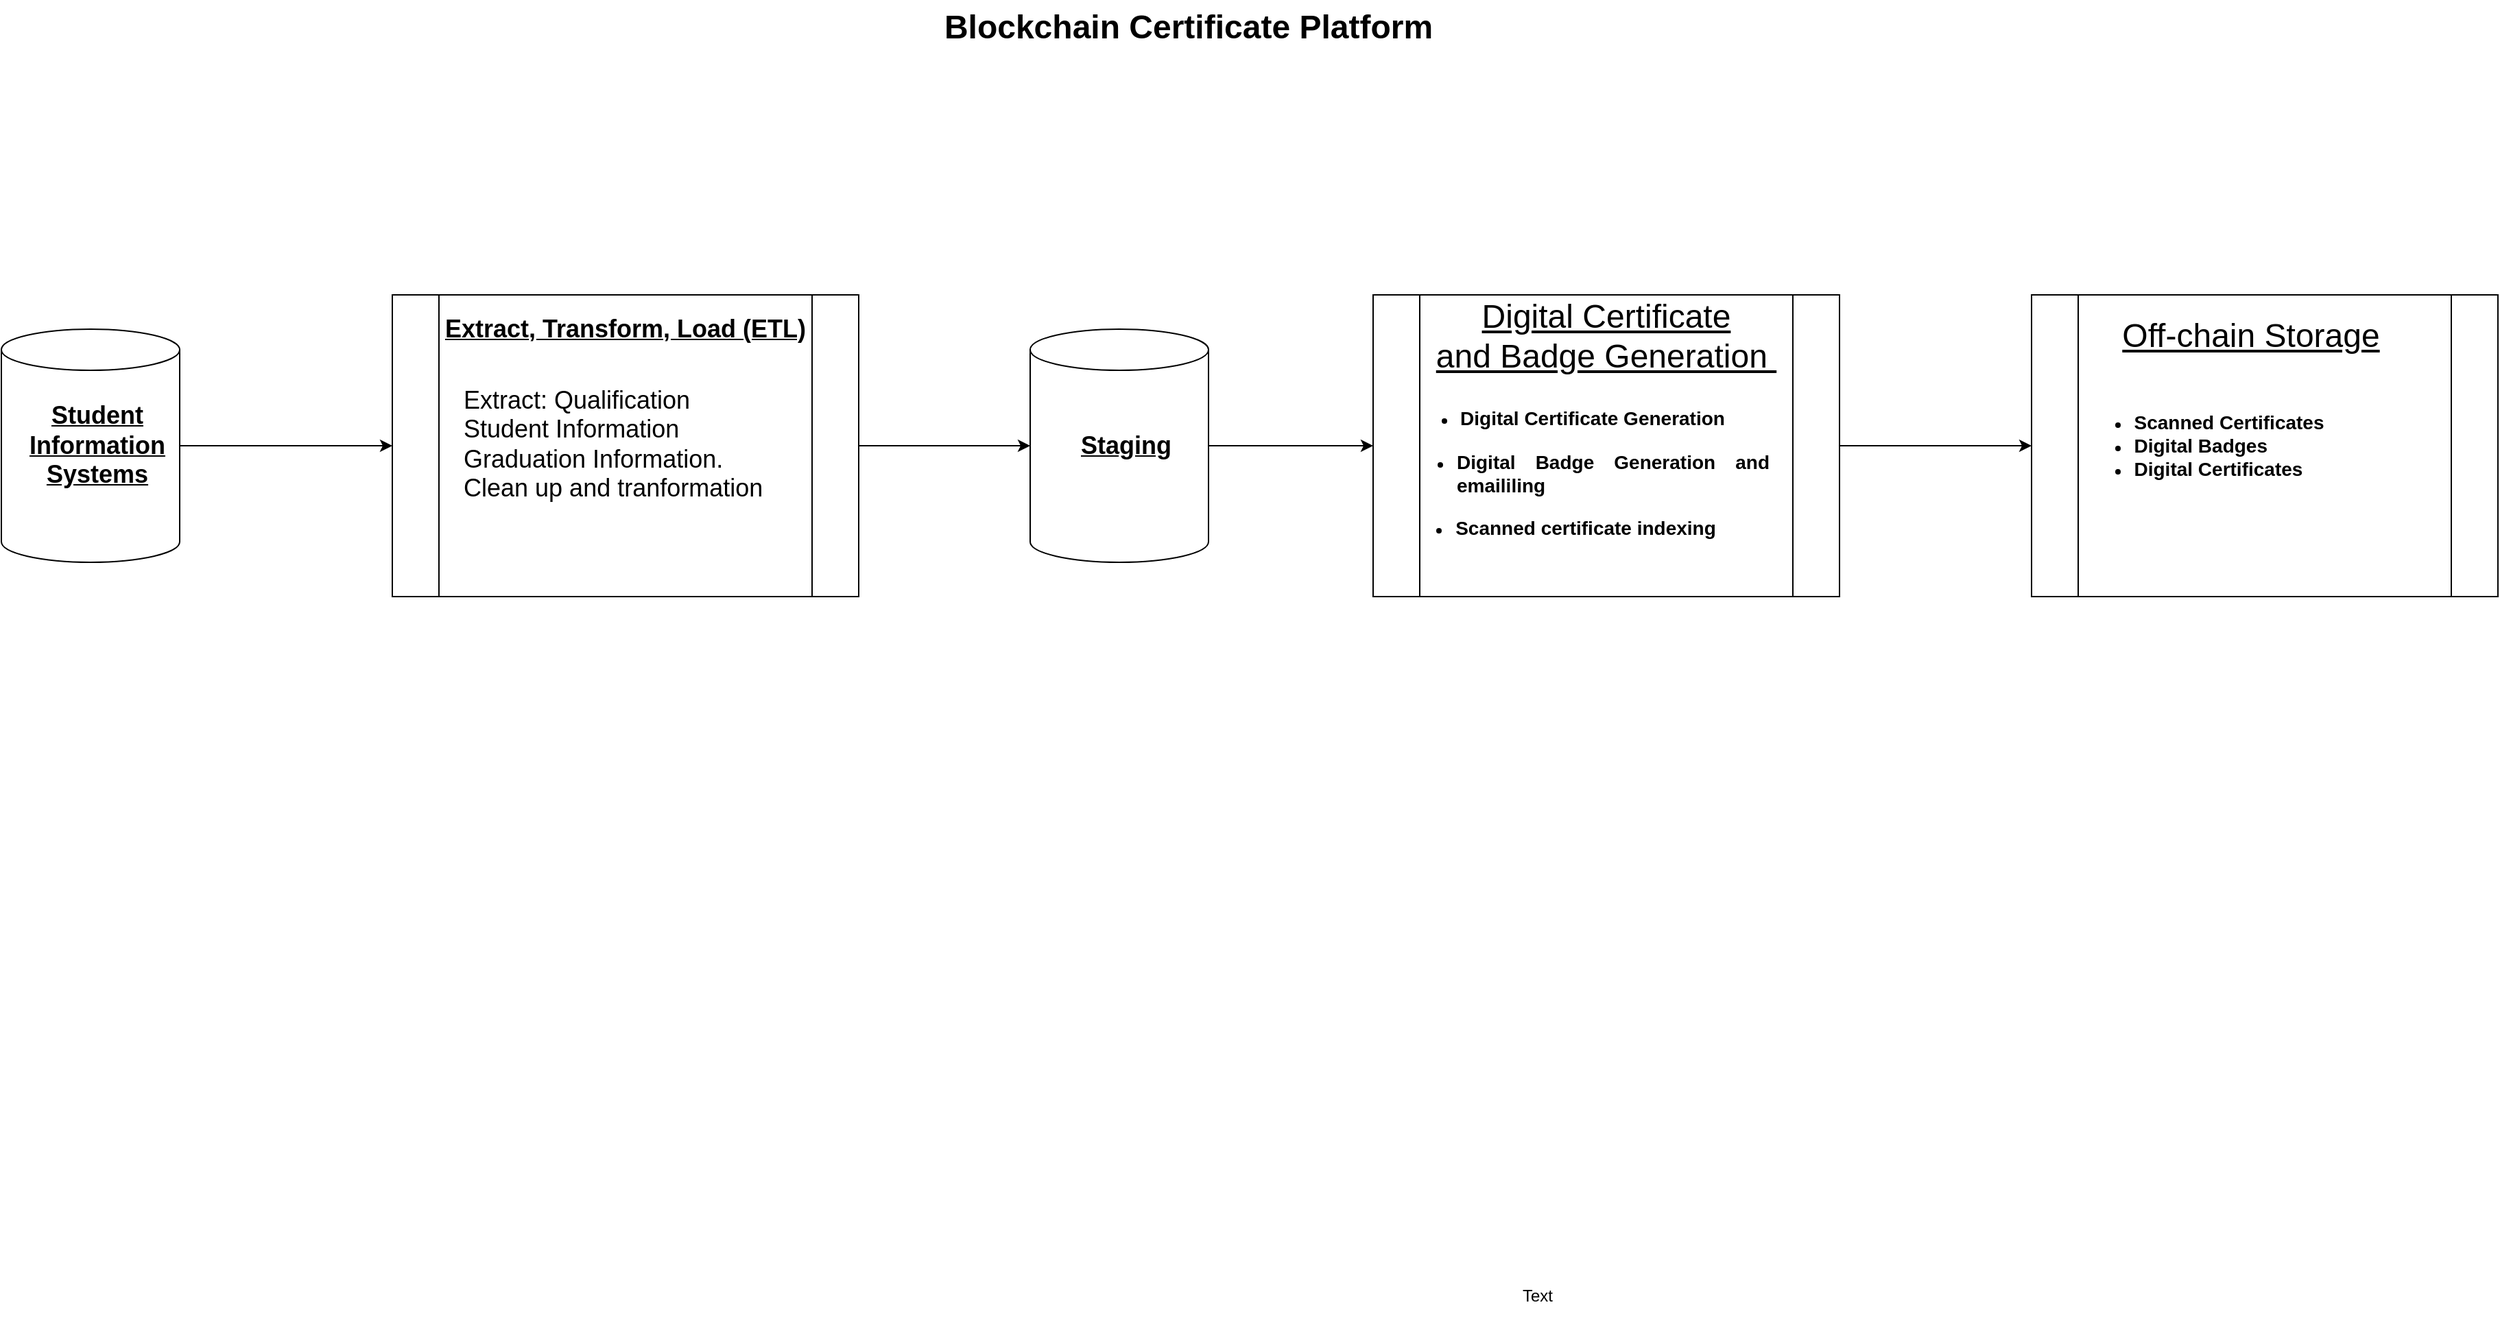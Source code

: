 <mxfile version="24.2.5" type="github">
  <diagram name="Page-1" id="74b105a0-9070-1c63-61bc-23e55f88626e">
    <mxGraphModel dx="2104" dy="1010" grid="1" gridSize="10" guides="1" tooltips="1" connect="1" arrows="1" fold="1" page="1" pageScale="1.5" pageWidth="1169" pageHeight="826" background="none" math="0" shadow="0">
      <root>
        <mxCell id="0" style=";html=1;" />
        <mxCell id="1" style=";html=1;" parent="0" />
        <mxCell id="10b056a9c633e61c-30" value="Blockchain Certificate Platform" style="text;strokeColor=none;fillColor=none;html=1;fontSize=24;fontStyle=1;verticalAlign=middle;align=center;" parent="1" vertex="1">
          <mxGeometry x="80" y="40" width="1590" height="40" as="geometry" />
        </mxCell>
        <mxCell id="NuH24vIZPqRtiYfobQIJ-38" style="edgeStyle=orthogonalEdgeStyle;rounded=0;orthogonalLoop=1;jettySize=auto;html=1;entryX=0;entryY=0.5;entryDx=0;entryDy=0;" edge="1" parent="1" source="NuH24vIZPqRtiYfobQIJ-4" target="NuH24vIZPqRtiYfobQIJ-11">
          <mxGeometry relative="1" as="geometry" />
        </mxCell>
        <mxCell id="NuH24vIZPqRtiYfobQIJ-4" value="" style="shape=cylinder3;whiteSpace=wrap;html=1;boundedLbl=1;backgroundOutline=1;size=15;" vertex="1" parent="1">
          <mxGeometry x="10" y="280" width="130" height="170" as="geometry" />
        </mxCell>
        <mxCell id="NuH24vIZPqRtiYfobQIJ-10" value="&lt;font style=&quot;font-size: 18px;&quot;&gt;&lt;b&gt;&lt;u&gt;Student Information Systems&lt;/u&gt;&lt;/b&gt;&lt;/font&gt;" style="text;html=1;align=center;verticalAlign=middle;whiteSpace=wrap;rounded=0;" vertex="1" parent="1">
          <mxGeometry x="20" y="320" width="120" height="90" as="geometry" />
        </mxCell>
        <mxCell id="NuH24vIZPqRtiYfobQIJ-11" value="" style="shape=process;whiteSpace=wrap;html=1;backgroundOutline=1;" vertex="1" parent="1">
          <mxGeometry x="295" y="255" width="340" height="220" as="geometry" />
        </mxCell>
        <mxCell id="NuH24vIZPqRtiYfobQIJ-12" value="&lt;font style=&quot;font-size: 18px;&quot;&gt;&lt;b&gt;&lt;u&gt;Extract, Transform, Load (ETL)&lt;/u&gt;&lt;/b&gt;&lt;/font&gt;" style="text;html=1;align=center;verticalAlign=middle;whiteSpace=wrap;rounded=0;" vertex="1" parent="1">
          <mxGeometry x="295" y="260" width="340" height="40" as="geometry" />
        </mxCell>
        <mxCell id="NuH24vIZPqRtiYfobQIJ-29" value="&lt;div style=&quot;text-align: justify;&quot;&gt;&lt;span style=&quot;font-size: 18px; background-color: initial;&quot;&gt;Extract: Qualification&amp;nbsp;&lt;/span&gt;&lt;/div&gt;&lt;div style=&quot;text-align: justify;&quot;&gt;&lt;span style=&quot;font-size: 18px; background-color: initial;&quot;&gt;Student Information&lt;/span&gt;&lt;/div&gt;&lt;div style=&quot;text-align: justify;&quot;&gt;&lt;span style=&quot;font-size: 18px; background-color: initial;&quot;&gt;Graduation Information.&amp;nbsp;&lt;/span&gt;&lt;/div&gt;&lt;div style=&quot;text-align: justify;&quot;&gt;&lt;span style=&quot;font-size: 18px; background-color: initial;&quot;&gt;Clean up and tranformation&lt;/span&gt;&lt;/div&gt;&lt;div style=&quot;text-align: justify;&quot;&gt;&lt;span style=&quot;font-size: 18px; background-color: initial;&quot;&gt;&lt;span style=&quot;white-space: pre;&quot;&gt;&#x9;&lt;/span&gt;&lt;/span&gt;&lt;/div&gt;" style="text;html=1;align=left;verticalAlign=middle;whiteSpace=wrap;rounded=0;" vertex="1" parent="1">
          <mxGeometry x="345" y="320" width="240" height="110" as="geometry" />
        </mxCell>
        <mxCell id="NuH24vIZPqRtiYfobQIJ-34" value="Text" style="text;strokeColor=none;align=center;fillColor=none;html=1;verticalAlign=middle;whiteSpace=wrap;rounded=0;" vertex="1" parent="1">
          <mxGeometry x="1100" y="970" width="60" height="30" as="geometry" />
        </mxCell>
        <mxCell id="NuH24vIZPqRtiYfobQIJ-36" value="" style="shape=cylinder3;whiteSpace=wrap;html=1;boundedLbl=1;backgroundOutline=1;size=15;" vertex="1" parent="1">
          <mxGeometry x="760" y="280" width="130" height="170" as="geometry" />
        </mxCell>
        <mxCell id="NuH24vIZPqRtiYfobQIJ-43" style="edgeStyle=orthogonalEdgeStyle;rounded=0;orthogonalLoop=1;jettySize=auto;html=1;entryX=0;entryY=0.5;entryDx=0;entryDy=0;" edge="1" parent="1" source="NuH24vIZPqRtiYfobQIJ-37" target="NuH24vIZPqRtiYfobQIJ-40">
          <mxGeometry relative="1" as="geometry" />
        </mxCell>
        <mxCell id="NuH24vIZPqRtiYfobQIJ-37" value="&lt;font style=&quot;font-size: 18px;&quot;&gt;&lt;b&gt;&lt;u&gt;Staging&lt;/u&gt;&lt;/b&gt;&lt;/font&gt;" style="text;html=1;align=center;verticalAlign=middle;whiteSpace=wrap;rounded=0;" vertex="1" parent="1">
          <mxGeometry x="770" y="320" width="120" height="90" as="geometry" />
        </mxCell>
        <mxCell id="NuH24vIZPqRtiYfobQIJ-39" style="edgeStyle=orthogonalEdgeStyle;rounded=0;orthogonalLoop=1;jettySize=auto;html=1;entryX=0;entryY=0.5;entryDx=0;entryDy=0;entryPerimeter=0;" edge="1" parent="1" source="NuH24vIZPqRtiYfobQIJ-11" target="NuH24vIZPqRtiYfobQIJ-36">
          <mxGeometry relative="1" as="geometry" />
        </mxCell>
        <mxCell id="NuH24vIZPqRtiYfobQIJ-59" style="edgeStyle=orthogonalEdgeStyle;rounded=0;orthogonalLoop=1;jettySize=auto;html=1;entryX=0;entryY=0.5;entryDx=0;entryDy=0;" edge="1" parent="1" source="NuH24vIZPqRtiYfobQIJ-40" target="NuH24vIZPqRtiYfobQIJ-57">
          <mxGeometry relative="1" as="geometry" />
        </mxCell>
        <mxCell id="NuH24vIZPqRtiYfobQIJ-40" value="" style="shape=process;whiteSpace=wrap;html=1;backgroundOutline=1;" vertex="1" parent="1">
          <mxGeometry x="1010" y="255" width="340" height="220" as="geometry" />
        </mxCell>
        <mxCell id="NuH24vIZPqRtiYfobQIJ-44" value="&lt;font style=&quot;font-size: 24px;&quot;&gt;&lt;u style=&quot;&quot;&gt;Digital Certificate and&amp;nbsp;Badge Generation&amp;nbsp;&lt;/u&gt;&lt;/font&gt;" style="text;html=1;align=center;verticalAlign=middle;whiteSpace=wrap;rounded=0;" vertex="1" parent="1">
          <mxGeometry x="1050" y="270" width="260" height="30" as="geometry" />
        </mxCell>
        <mxCell id="NuH24vIZPqRtiYfobQIJ-50" value="&lt;ul&gt;&lt;li&gt;&lt;b&gt;&lt;font style=&quot;font-size: 14px;&quot;&gt;Digital Certificate Generation&lt;/font&gt;&lt;/b&gt;&lt;/li&gt;&lt;/ul&gt;" style="text;html=1;align=center;verticalAlign=middle;whiteSpace=wrap;rounded=0;" vertex="1" parent="1">
          <mxGeometry x="1020" y="330" width="260" height="30" as="geometry" />
        </mxCell>
        <mxCell id="NuH24vIZPqRtiYfobQIJ-52" value="&lt;ul&gt;&lt;li style=&quot;text-align: justify;&quot;&gt;&lt;b&gt;&lt;font style=&quot;font-size: 14px;&quot;&gt;Digital Badge Generation and emaililing&amp;nbsp;&lt;/font&gt;&lt;/b&gt;&lt;/li&gt;&lt;/ul&gt;" style="text;html=1;align=center;verticalAlign=middle;whiteSpace=wrap;rounded=0;" vertex="1" parent="1">
          <mxGeometry x="1030" y="370" width="270" height="30" as="geometry" />
        </mxCell>
        <mxCell id="NuH24vIZPqRtiYfobQIJ-53" value="&lt;div style=&quot;text-align: justify;&quot;&gt;&lt;ul&gt;&lt;li&gt;&lt;b style=&quot;background-color: initial;&quot;&gt;&lt;font style=&quot;font-size: 14px;&quot;&gt;Scanned certificate indexing&lt;/font&gt;&lt;/b&gt;&lt;/li&gt;&lt;/ul&gt;&lt;/div&gt;" style="text;html=1;align=center;verticalAlign=middle;whiteSpace=wrap;rounded=0;" vertex="1" parent="1">
          <mxGeometry x="1010" y="410" width="270" height="30" as="geometry" />
        </mxCell>
        <mxCell id="NuH24vIZPqRtiYfobQIJ-57" value="" style="shape=process;whiteSpace=wrap;html=1;backgroundOutline=1;" vertex="1" parent="1">
          <mxGeometry x="1490" y="255" width="340" height="220" as="geometry" />
        </mxCell>
        <mxCell id="NuH24vIZPqRtiYfobQIJ-58" value="&lt;font style=&quot;font-size: 24px;&quot;&gt;&lt;u style=&quot;&quot;&gt;Off-chain Storage&lt;/u&gt;&lt;/font&gt;" style="text;html=1;align=center;verticalAlign=middle;whiteSpace=wrap;rounded=0;" vertex="1" parent="1">
          <mxGeometry x="1530" y="270" width="240" height="30" as="geometry" />
        </mxCell>
        <mxCell id="NuH24vIZPqRtiYfobQIJ-61" value="&lt;ul&gt;&lt;li style=&quot;text-align: justify;&quot;&gt;&lt;b&gt;&lt;font style=&quot;font-size: 14px;&quot;&gt;Scanned Certificates&lt;/font&gt;&lt;/b&gt;&lt;/li&gt;&lt;li style=&quot;text-align: justify;&quot;&gt;&lt;b&gt;&lt;font style=&quot;font-size: 14px;&quot;&gt;Digital Badges&lt;/font&gt;&lt;/b&gt;&lt;/li&gt;&lt;li style=&quot;text-align: justify;&quot;&gt;&lt;b&gt;&lt;font style=&quot;font-size: 14px;&quot;&gt;Digital Certificates&lt;/font&gt;&lt;/b&gt;&lt;/li&gt;&lt;/ul&gt;" style="text;html=1;align=center;verticalAlign=middle;whiteSpace=wrap;rounded=0;" vertex="1" parent="1">
          <mxGeometry x="1474" y="320" width="280" height="90" as="geometry" />
        </mxCell>
      </root>
    </mxGraphModel>
  </diagram>
</mxfile>
